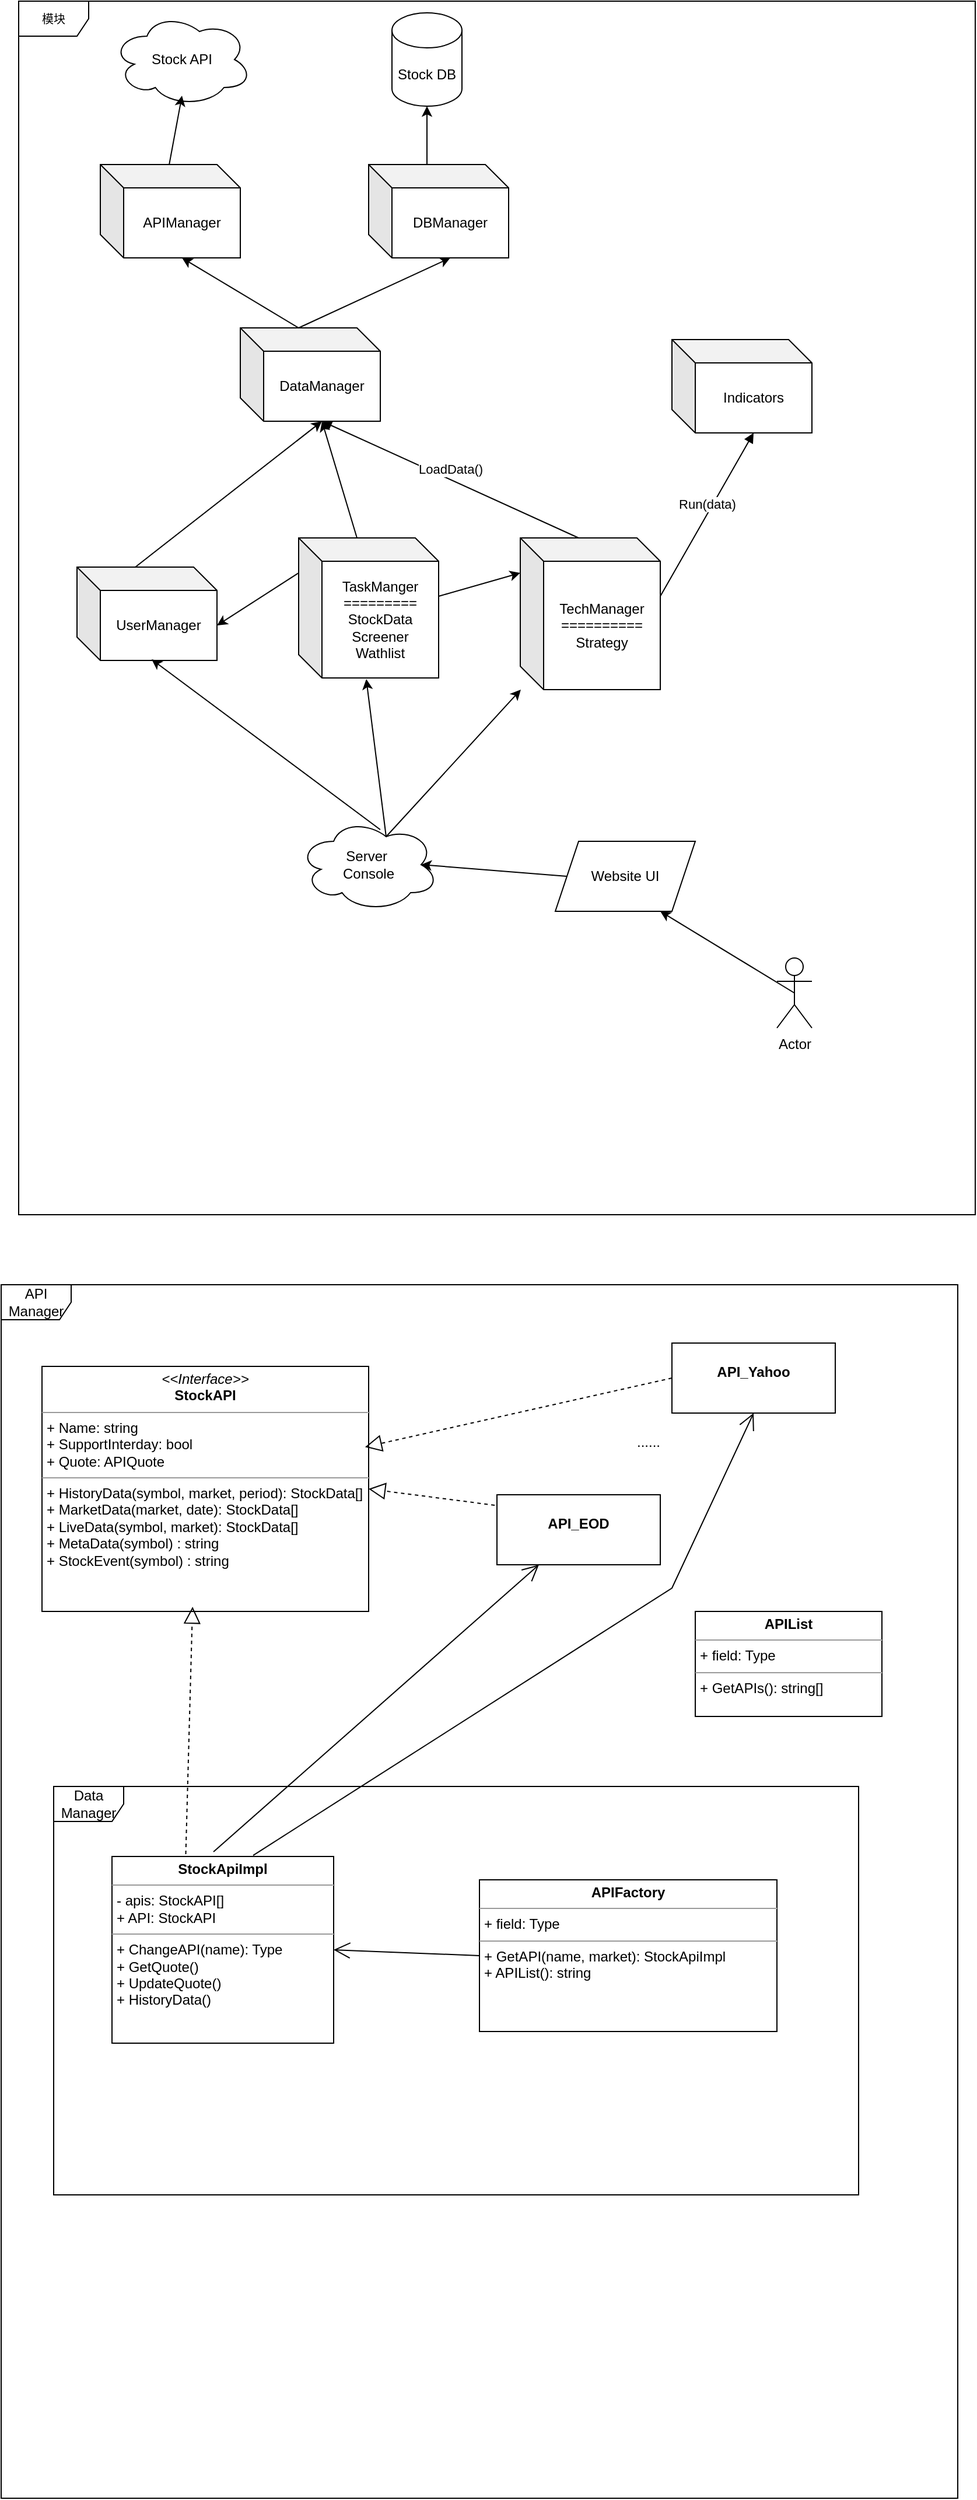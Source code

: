 <mxfile version="17.4.6" type="github">
  <diagram name="Page-1" id="c4acf3e9-155e-7222-9cf6-157b1a14988f">
    <mxGraphModel dx="1072" dy="713" grid="1" gridSize="10" guides="1" tooltips="1" connect="1" arrows="1" fold="1" page="1" pageScale="1" pageWidth="850" pageHeight="1100" background="none" math="0" shadow="0">
      <root>
        <mxCell id="0" />
        <mxCell id="1" parent="0" />
        <mxCell id="17acba5748e5396b-1" value="模块" style="shape=umlFrame;whiteSpace=wrap;html=1;rounded=0;shadow=0;comic=0;labelBackgroundColor=none;strokeWidth=1;fontFamily=Verdana;fontSize=10;align=center;" parent="1" vertex="1">
          <mxGeometry x="30" y="20" width="820" height="1040" as="geometry" />
        </mxCell>
        <mxCell id="5d2195bd80daf111-38" style="edgeStyle=orthogonalEdgeStyle;rounded=0;html=1;dashed=1;labelBackgroundColor=none;startFill=0;endArrow=open;endFill=0;endSize=10;fontFamily=Verdana;fontSize=10;" parent="1" source="17acba5748e5396b-2" edge="1">
          <mxGeometry relative="1" as="geometry">
            <Array as="points">
              <mxPoint x="590" y="721" />
            </Array>
            <mxPoint x="590" y="823" as="targetPoint" />
          </mxGeometry>
        </mxCell>
        <mxCell id="5d2195bd80daf111-41" style="edgeStyle=orthogonalEdgeStyle;rounded=0;html=1;dashed=1;labelBackgroundColor=none;startFill=0;endArrow=open;endFill=0;endSize=10;fontFamily=Verdana;fontSize=10;" parent="1" target="17acba5748e5396b-2" edge="1">
          <mxGeometry relative="1" as="geometry">
            <Array as="points" />
            <mxPoint x="730" y="603" as="sourcePoint" />
          </mxGeometry>
        </mxCell>
        <mxCell id="5d2195bd80daf111-36" style="edgeStyle=orthogonalEdgeStyle;rounded=0;html=1;dashed=1;labelBackgroundColor=none;startFill=0;endArrow=open;endFill=0;endSize=10;fontFamily=Verdana;fontSize=10;" parent="1" source="5d2195bd80daf111-9" edge="1">
          <mxGeometry relative="1" as="geometry">
            <Array as="points">
              <mxPoint x="550" y="520" />
            </Array>
            <mxPoint x="490" y="520" as="targetPoint" />
          </mxGeometry>
        </mxCell>
        <mxCell id="5d2195bd80daf111-26" style="edgeStyle=orthogonalEdgeStyle;rounded=0;html=1;dashed=1;labelBackgroundColor=none;startFill=0;endArrow=open;endFill=0;endSize=10;fontFamily=Verdana;fontSize=10;" parent="1" target="5d2195bd80daf111-17" edge="1">
          <mxGeometry relative="1" as="geometry">
            <Array as="points" />
            <mxPoint x="640" y="300" as="sourcePoint" />
          </mxGeometry>
        </mxCell>
        <mxCell id="5d2195bd80daf111-37" style="edgeStyle=orthogonalEdgeStyle;rounded=0;html=1;dashed=1;labelBackgroundColor=none;startFill=0;endArrow=open;endFill=0;endSize=10;fontFamily=Verdana;fontSize=10;" parent="1" source="5d2195bd80daf111-5" edge="1">
          <mxGeometry relative="1" as="geometry">
            <Array as="points">
              <mxPoint x="570" y="590" />
            </Array>
            <mxPoint x="570" y="823" as="targetPoint" />
          </mxGeometry>
        </mxCell>
        <mxCell id="J0-w7opAnSBR1cz1V9J9-1" value="Stock DB" style="shape=cylinder3;whiteSpace=wrap;html=1;boundedLbl=1;backgroundOutline=1;size=15;" vertex="1" parent="1">
          <mxGeometry x="350" y="30" width="60" height="80" as="geometry" />
        </mxCell>
        <mxCell id="J0-w7opAnSBR1cz1V9J9-2" value="DBManager" style="shape=cube;whiteSpace=wrap;html=1;boundedLbl=1;backgroundOutline=1;darkOpacity=0.05;darkOpacity2=0.1;" vertex="1" parent="1">
          <mxGeometry x="330" y="160" width="120" height="80" as="geometry" />
        </mxCell>
        <mxCell id="J0-w7opAnSBR1cz1V9J9-3" value="" style="endArrow=classic;html=1;rounded=0;exitX=0;exitY=0;exitDx=50;exitDy=0;exitPerimeter=0;" edge="1" parent="1" source="J0-w7opAnSBR1cz1V9J9-2" target="J0-w7opAnSBR1cz1V9J9-1">
          <mxGeometry width="50" height="50" relative="1" as="geometry">
            <mxPoint x="400" y="280" as="sourcePoint" />
            <mxPoint x="450" y="230" as="targetPoint" />
          </mxGeometry>
        </mxCell>
        <mxCell id="J0-w7opAnSBR1cz1V9J9-4" value="Stock API" style="ellipse;shape=cloud;whiteSpace=wrap;html=1;" vertex="1" parent="1">
          <mxGeometry x="110" y="30" width="120" height="80" as="geometry" />
        </mxCell>
        <mxCell id="J0-w7opAnSBR1cz1V9J9-5" value="APIManager" style="shape=cube;whiteSpace=wrap;html=1;boundedLbl=1;backgroundOutline=1;darkOpacity=0.05;darkOpacity2=0.1;" vertex="1" parent="1">
          <mxGeometry x="100" y="160" width="120" height="80" as="geometry" />
        </mxCell>
        <mxCell id="J0-w7opAnSBR1cz1V9J9-6" value="" style="endArrow=classic;html=1;rounded=0;entryX=0.5;entryY=0.888;entryDx=0;entryDy=0;entryPerimeter=0;exitX=0.492;exitY=0;exitDx=0;exitDy=0;exitPerimeter=0;" edge="1" parent="1" source="J0-w7opAnSBR1cz1V9J9-5" target="J0-w7opAnSBR1cz1V9J9-4">
          <mxGeometry width="50" height="50" relative="1" as="geometry">
            <mxPoint x="400" y="280" as="sourcePoint" />
            <mxPoint x="450" y="230" as="targetPoint" />
          </mxGeometry>
        </mxCell>
        <mxCell id="J0-w7opAnSBR1cz1V9J9-7" value="DataManager" style="shape=cube;whiteSpace=wrap;html=1;boundedLbl=1;backgroundOutline=1;darkOpacity=0.05;darkOpacity2=0.1;" vertex="1" parent="1">
          <mxGeometry x="220" y="300" width="120" height="80" as="geometry" />
        </mxCell>
        <mxCell id="J0-w7opAnSBR1cz1V9J9-8" value="" style="endArrow=classic;html=1;rounded=0;exitX=0;exitY=0;exitDx=50;exitDy=0;exitPerimeter=0;entryX=0;entryY=0;entryDx=70;entryDy=80;entryPerimeter=0;" edge="1" parent="1" source="J0-w7opAnSBR1cz1V9J9-7" target="J0-w7opAnSBR1cz1V9J9-2">
          <mxGeometry width="50" height="50" relative="1" as="geometry">
            <mxPoint x="390" y="160" as="sourcePoint" />
            <mxPoint x="390" y="150" as="targetPoint" />
          </mxGeometry>
        </mxCell>
        <mxCell id="J0-w7opAnSBR1cz1V9J9-12" value="" style="endArrow=classic;html=1;rounded=0;exitX=0;exitY=0;exitDx=50;exitDy=0;exitPerimeter=0;entryX=0;entryY=0;entryDx=70;entryDy=80;entryPerimeter=0;" edge="1" parent="1" source="J0-w7opAnSBR1cz1V9J9-7" target="J0-w7opAnSBR1cz1V9J9-5">
          <mxGeometry width="50" height="50" relative="1" as="geometry">
            <mxPoint x="400" y="280" as="sourcePoint" />
            <mxPoint x="150" y="220" as="targetPoint" />
          </mxGeometry>
        </mxCell>
        <mxCell id="J0-w7opAnSBR1cz1V9J9-13" value="Indicators" style="shape=cube;whiteSpace=wrap;html=1;boundedLbl=1;backgroundOutline=1;darkOpacity=0.05;darkOpacity2=0.1;" vertex="1" parent="1">
          <mxGeometry x="590" y="310" width="120" height="80" as="geometry" />
        </mxCell>
        <mxCell id="J0-w7opAnSBR1cz1V9J9-14" value="TechManager&lt;br&gt;==========&lt;br&gt;Strategy" style="shape=cube;whiteSpace=wrap;html=1;boundedLbl=1;backgroundOutline=1;darkOpacity=0.05;darkOpacity2=0.1;" vertex="1" parent="1">
          <mxGeometry x="460" y="480" width="120" height="130" as="geometry" />
        </mxCell>
        <mxCell id="J0-w7opAnSBR1cz1V9J9-18" value="Run(data)" style="html=1;verticalAlign=bottom;endArrow=block;rounded=0;exitX=0;exitY=0;exitDx=120;exitDy=50;exitPerimeter=0;entryX=0;entryY=0;entryDx=70;entryDy=80;entryPerimeter=0;" edge="1" parent="1" source="J0-w7opAnSBR1cz1V9J9-14" target="J0-w7opAnSBR1cz1V9J9-13">
          <mxGeometry width="80" relative="1" as="geometry">
            <mxPoint x="380" y="250" as="sourcePoint" />
            <mxPoint x="460" y="250" as="targetPoint" />
          </mxGeometry>
        </mxCell>
        <mxCell id="J0-w7opAnSBR1cz1V9J9-19" value="LoadData()" style="html=1;verticalAlign=bottom;endArrow=block;rounded=0;exitX=0;exitY=0;exitDx=50;exitDy=0;exitPerimeter=0;entryX=0;entryY=0;entryDx=70;entryDy=80;entryPerimeter=0;" edge="1" parent="1" source="J0-w7opAnSBR1cz1V9J9-14" target="J0-w7opAnSBR1cz1V9J9-7">
          <mxGeometry width="80" relative="1" as="geometry">
            <mxPoint x="380" y="250" as="sourcePoint" />
            <mxPoint x="460" y="250" as="targetPoint" />
          </mxGeometry>
        </mxCell>
        <mxCell id="J0-w7opAnSBR1cz1V9J9-20" value="TaskManger&lt;br&gt;=========&lt;br&gt;StockData&lt;br&gt;Screener&lt;br&gt;Wathlist" style="shape=cube;whiteSpace=wrap;html=1;boundedLbl=1;backgroundOutline=1;darkOpacity=0.05;darkOpacity2=0.1;" vertex="1" parent="1">
          <mxGeometry x="270" y="480" width="120" height="120" as="geometry" />
        </mxCell>
        <mxCell id="J0-w7opAnSBR1cz1V9J9-21" value="" style="endArrow=classic;html=1;rounded=0;exitX=0;exitY=0;exitDx=120;exitDy=50;exitPerimeter=0;entryX=0;entryY=0;entryDx=0;entryDy=30;entryPerimeter=0;" edge="1" parent="1" source="J0-w7opAnSBR1cz1V9J9-20" target="J0-w7opAnSBR1cz1V9J9-14">
          <mxGeometry width="50" height="50" relative="1" as="geometry">
            <mxPoint x="400" y="380" as="sourcePoint" />
            <mxPoint x="450" y="330" as="targetPoint" />
          </mxGeometry>
        </mxCell>
        <mxCell id="J0-w7opAnSBR1cz1V9J9-23" value="" style="endArrow=classic;html=1;rounded=0;entryX=0;entryY=0;entryDx=70;entryDy=80;entryPerimeter=0;exitX=0;exitY=0;exitDx=50;exitDy=0;exitPerimeter=0;" edge="1" parent="1" source="J0-w7opAnSBR1cz1V9J9-20" target="J0-w7opAnSBR1cz1V9J9-7">
          <mxGeometry width="50" height="50" relative="1" as="geometry">
            <mxPoint x="180" y="480" as="sourcePoint" />
            <mxPoint x="450" y="330" as="targetPoint" />
          </mxGeometry>
        </mxCell>
        <mxCell id="J0-w7opAnSBR1cz1V9J9-24" value="UserManager" style="shape=cube;whiteSpace=wrap;html=1;boundedLbl=1;backgroundOutline=1;darkOpacity=0.05;darkOpacity2=0.1;" vertex="1" parent="1">
          <mxGeometry x="80" y="505" width="120" height="80" as="geometry" />
        </mxCell>
        <mxCell id="J0-w7opAnSBR1cz1V9J9-25" value="" style="endArrow=classic;html=1;rounded=0;exitX=0;exitY=0;exitDx=50;exitDy=0;exitPerimeter=0;entryX=0;entryY=0;entryDx=70;entryDy=80;entryPerimeter=0;" edge="1" parent="1" source="J0-w7opAnSBR1cz1V9J9-24" target="J0-w7opAnSBR1cz1V9J9-7">
          <mxGeometry width="50" height="50" relative="1" as="geometry">
            <mxPoint x="400" y="380" as="sourcePoint" />
            <mxPoint x="450" y="330" as="targetPoint" />
          </mxGeometry>
        </mxCell>
        <mxCell id="J0-w7opAnSBR1cz1V9J9-26" value="" style="endArrow=classic;html=1;rounded=0;exitX=0;exitY=0;exitDx=0;exitDy=30;exitPerimeter=0;entryX=0;entryY=0;entryDx=120;entryDy=50;entryPerimeter=0;" edge="1" parent="1" source="J0-w7opAnSBR1cz1V9J9-20" target="J0-w7opAnSBR1cz1V9J9-24">
          <mxGeometry width="50" height="50" relative="1" as="geometry">
            <mxPoint x="400" y="380" as="sourcePoint" />
            <mxPoint x="450" y="330" as="targetPoint" />
          </mxGeometry>
        </mxCell>
        <mxCell id="J0-w7opAnSBR1cz1V9J9-29" value="Server&amp;nbsp;&lt;br&gt;Console" style="ellipse;shape=cloud;whiteSpace=wrap;html=1;" vertex="1" parent="1">
          <mxGeometry x="270" y="720" width="120" height="80" as="geometry" />
        </mxCell>
        <mxCell id="J0-w7opAnSBR1cz1V9J9-30" value="Actor" style="shape=umlActor;verticalLabelPosition=bottom;verticalAlign=top;html=1;outlineConnect=0;" vertex="1" parent="1">
          <mxGeometry x="680" y="840" width="30" height="60" as="geometry" />
        </mxCell>
        <mxCell id="J0-w7opAnSBR1cz1V9J9-32" value="" style="endArrow=classic;html=1;rounded=0;exitX=0.583;exitY=0.125;exitDx=0;exitDy=0;exitPerimeter=0;entryX=0.533;entryY=0.988;entryDx=0;entryDy=0;entryPerimeter=0;" edge="1" parent="1" source="J0-w7opAnSBR1cz1V9J9-29" target="J0-w7opAnSBR1cz1V9J9-24">
          <mxGeometry width="50" height="50" relative="1" as="geometry">
            <mxPoint x="400" y="670" as="sourcePoint" />
            <mxPoint x="450" y="620" as="targetPoint" />
          </mxGeometry>
        </mxCell>
        <mxCell id="J0-w7opAnSBR1cz1V9J9-33" value="" style="endArrow=classic;html=1;rounded=0;exitX=0.625;exitY=0.2;exitDx=0;exitDy=0;exitPerimeter=0;entryX=0.483;entryY=1.008;entryDx=0;entryDy=0;entryPerimeter=0;" edge="1" parent="1" source="J0-w7opAnSBR1cz1V9J9-29" target="J0-w7opAnSBR1cz1V9J9-20">
          <mxGeometry width="50" height="50" relative="1" as="geometry">
            <mxPoint x="400" y="670" as="sourcePoint" />
            <mxPoint x="450" y="620" as="targetPoint" />
          </mxGeometry>
        </mxCell>
        <mxCell id="J0-w7opAnSBR1cz1V9J9-34" value="" style="endArrow=classic;html=1;rounded=0;exitX=0.625;exitY=0.2;exitDx=0;exitDy=0;exitPerimeter=0;" edge="1" parent="1" source="J0-w7opAnSBR1cz1V9J9-29" target="J0-w7opAnSBR1cz1V9J9-14">
          <mxGeometry width="50" height="50" relative="1" as="geometry">
            <mxPoint x="400" y="670" as="sourcePoint" />
            <mxPoint x="450" y="620" as="targetPoint" />
          </mxGeometry>
        </mxCell>
        <mxCell id="J0-w7opAnSBR1cz1V9J9-38" value="Website UI" style="shape=parallelogram;perimeter=parallelogramPerimeter;whiteSpace=wrap;html=1;fixedSize=1;" vertex="1" parent="1">
          <mxGeometry x="490" y="740" width="120" height="60" as="geometry" />
        </mxCell>
        <mxCell id="J0-w7opAnSBR1cz1V9J9-39" value="" style="endArrow=classic;html=1;rounded=0;exitX=0;exitY=0.5;exitDx=0;exitDy=0;entryX=0.875;entryY=0.5;entryDx=0;entryDy=0;entryPerimeter=0;" edge="1" parent="1" source="J0-w7opAnSBR1cz1V9J9-38" target="J0-w7opAnSBR1cz1V9J9-29">
          <mxGeometry width="50" height="50" relative="1" as="geometry">
            <mxPoint x="400" y="630" as="sourcePoint" />
            <mxPoint x="450" y="580" as="targetPoint" />
          </mxGeometry>
        </mxCell>
        <mxCell id="J0-w7opAnSBR1cz1V9J9-40" value="" style="endArrow=classic;html=1;rounded=0;exitX=0.5;exitY=0.5;exitDx=0;exitDy=0;exitPerimeter=0;entryX=0.75;entryY=1;entryDx=0;entryDy=0;" edge="1" parent="1" source="J0-w7opAnSBR1cz1V9J9-30" target="J0-w7opAnSBR1cz1V9J9-38">
          <mxGeometry width="50" height="50" relative="1" as="geometry">
            <mxPoint x="400" y="630" as="sourcePoint" />
            <mxPoint x="450" y="580" as="targetPoint" />
          </mxGeometry>
        </mxCell>
        <mxCell id="J0-w7opAnSBR1cz1V9J9-41" value="API&lt;br&gt;Manager" style="shape=umlFrame;whiteSpace=wrap;html=1;" vertex="1" parent="1">
          <mxGeometry x="15" y="1120" width="820" height="1040" as="geometry" />
        </mxCell>
        <mxCell id="J0-w7opAnSBR1cz1V9J9-42" value="&lt;p style=&quot;margin: 0px ; margin-top: 4px ; text-align: center&quot;&gt;&lt;i&gt;&amp;lt;&amp;lt;Interface&amp;gt;&amp;gt;&lt;/i&gt;&lt;br&gt;&lt;b&gt;StockAPI&lt;/b&gt;&lt;/p&gt;&lt;hr size=&quot;1&quot;&gt;&lt;p style=&quot;margin: 0px ; margin-left: 4px&quot;&gt;+ Name: string&lt;br&gt;+ SupportInterday: bool&lt;/p&gt;&lt;p style=&quot;margin: 0px ; margin-left: 4px&quot;&gt;+ Quote: APIQuote&lt;/p&gt;&lt;hr size=&quot;1&quot;&gt;&lt;p style=&quot;margin: 0px ; margin-left: 4px&quot;&gt;+ HistoryData(symbol, market, period): StockData[]&lt;br&gt;+ MarketData(market, date): StockData[]&lt;/p&gt;&lt;p style=&quot;margin: 0px ; margin-left: 4px&quot;&gt;+ LiveData(symbol, market): StockData[]&lt;/p&gt;&lt;p style=&quot;margin: 0px ; margin-left: 4px&quot;&gt;+ MetaData(symbol) : string&lt;/p&gt;&lt;p style=&quot;margin: 0px ; margin-left: 4px&quot;&gt;+ StockEvent(symbol) : string&lt;/p&gt;&lt;p style=&quot;margin: 0px ; margin-left: 4px&quot;&gt;&lt;br&gt;&lt;/p&gt;" style="verticalAlign=top;align=left;overflow=fill;fontSize=12;fontFamily=Helvetica;html=1;" vertex="1" parent="1">
          <mxGeometry x="50" y="1190" width="280" height="210" as="geometry" />
        </mxCell>
        <mxCell id="J0-w7opAnSBR1cz1V9J9-43" value="&lt;p style=&quot;margin: 0px ; margin-top: 4px ; text-align: center&quot;&gt;&lt;br&gt;&lt;b&gt;API_EOD&lt;/b&gt;&lt;/p&gt;" style="verticalAlign=top;align=left;overflow=fill;fontSize=12;fontFamily=Helvetica;html=1;" vertex="1" parent="1">
          <mxGeometry x="440" y="1300" width="140" height="60" as="geometry" />
        </mxCell>
        <mxCell id="J0-w7opAnSBR1cz1V9J9-44" value="" style="endArrow=block;dashed=1;endFill=0;endSize=12;html=1;rounded=0;exitX=-0.014;exitY=0.15;exitDx=0;exitDy=0;exitPerimeter=0;entryX=1;entryY=0.5;entryDx=0;entryDy=0;" edge="1" parent="1" source="J0-w7opAnSBR1cz1V9J9-43" target="J0-w7opAnSBR1cz1V9J9-42">
          <mxGeometry width="160" relative="1" as="geometry">
            <mxPoint x="340" y="1160" as="sourcePoint" />
            <mxPoint x="500" y="1160" as="targetPoint" />
          </mxGeometry>
        </mxCell>
        <mxCell id="J0-w7opAnSBR1cz1V9J9-45" value="&lt;p style=&quot;margin: 0px ; margin-top: 4px ; text-align: center&quot;&gt;&lt;br&gt;&lt;b&gt;API_Yahoo&lt;/b&gt;&lt;/p&gt;" style="verticalAlign=top;align=left;overflow=fill;fontSize=12;fontFamily=Helvetica;html=1;" vertex="1" parent="1">
          <mxGeometry x="590" y="1170" width="140" height="60" as="geometry" />
        </mxCell>
        <mxCell id="J0-w7opAnSBR1cz1V9J9-46" value="" style="endArrow=block;dashed=1;endFill=0;endSize=12;html=1;rounded=0;entryX=0.989;entryY=0.329;entryDx=0;entryDy=0;entryPerimeter=0;exitX=0;exitY=0.5;exitDx=0;exitDy=0;" edge="1" parent="1" source="J0-w7opAnSBR1cz1V9J9-45" target="J0-w7opAnSBR1cz1V9J9-42">
          <mxGeometry width="160" relative="1" as="geometry">
            <mxPoint x="340" y="1160" as="sourcePoint" />
            <mxPoint x="500" y="1160" as="targetPoint" />
          </mxGeometry>
        </mxCell>
        <mxCell id="J0-w7opAnSBR1cz1V9J9-47" value="......" style="text;html=1;strokeColor=none;fillColor=none;align=center;verticalAlign=middle;whiteSpace=wrap;rounded=0;" vertex="1" parent="1">
          <mxGeometry x="540" y="1240" width="60" height="30" as="geometry" />
        </mxCell>
        <mxCell id="J0-w7opAnSBR1cz1V9J9-53" value="Data&lt;br&gt;Manager" style="shape=umlFrame;whiteSpace=wrap;html=1;" vertex="1" parent="1">
          <mxGeometry x="60" y="1550" width="690" height="350" as="geometry" />
        </mxCell>
        <mxCell id="J0-w7opAnSBR1cz1V9J9-61" value="" style="endArrow=open;endFill=1;endSize=12;html=1;rounded=0;exitX=0.458;exitY=-0.025;exitDx=0;exitDy=0;exitPerimeter=0;" edge="1" parent="1" source="J0-w7opAnSBR1cz1V9J9-68" target="J0-w7opAnSBR1cz1V9J9-43">
          <mxGeometry width="160" relative="1" as="geometry">
            <mxPoint x="401.667" y="1430" as="sourcePoint" />
            <mxPoint x="500" y="1400" as="targetPoint" />
          </mxGeometry>
        </mxCell>
        <mxCell id="J0-w7opAnSBR1cz1V9J9-62" value="" style="endArrow=block;dashed=1;endFill=0;endSize=12;html=1;rounded=0;exitX=0.332;exitY=0.025;exitDx=0;exitDy=0;entryX=0.461;entryY=0.981;entryDx=0;entryDy=0;entryPerimeter=0;exitPerimeter=0;" edge="1" parent="1" source="J0-w7opAnSBR1cz1V9J9-68" target="J0-w7opAnSBR1cz1V9J9-42">
          <mxGeometry width="160" relative="1" as="geometry">
            <mxPoint x="247.5" y="1430" as="sourcePoint" />
            <mxPoint x="500" y="1500" as="targetPoint" />
          </mxGeometry>
        </mxCell>
        <mxCell id="J0-w7opAnSBR1cz1V9J9-65" value="" style="endArrow=open;endFill=1;endSize=12;html=1;rounded=0;exitX=0.637;exitY=-0.006;exitDx=0;exitDy=0;exitPerimeter=0;entryX=0.5;entryY=1;entryDx=0;entryDy=0;" edge="1" parent="1" source="J0-w7opAnSBR1cz1V9J9-68" target="J0-w7opAnSBR1cz1V9J9-45">
          <mxGeometry width="160" relative="1" as="geometry">
            <mxPoint x="411.12" y="1428.08" as="sourcePoint" />
            <mxPoint x="500" y="1500" as="targetPoint" />
            <Array as="points">
              <mxPoint x="590" y="1380" />
            </Array>
          </mxGeometry>
        </mxCell>
        <mxCell id="J0-w7opAnSBR1cz1V9J9-67" value="&lt;p style=&quot;margin: 0px ; margin-top: 4px ; text-align: center&quot;&gt;&lt;b&gt;APIFactory&lt;/b&gt;&lt;/p&gt;&lt;hr size=&quot;1&quot;&gt;&lt;p style=&quot;margin: 0px ; margin-left: 4px&quot;&gt;+ field: Type&lt;/p&gt;&lt;hr size=&quot;1&quot;&gt;&lt;p style=&quot;margin: 0px ; margin-left: 4px&quot;&gt;+ GetAPI(name, market): StockApiImpl&lt;/p&gt;&lt;p style=&quot;margin: 0px ; margin-left: 4px&quot;&gt;+ APIList(): string&lt;/p&gt;" style="verticalAlign=top;align=left;overflow=fill;fontSize=12;fontFamily=Helvetica;html=1;" vertex="1" parent="1">
          <mxGeometry x="425" y="1630" width="255" height="130" as="geometry" />
        </mxCell>
        <mxCell id="J0-w7opAnSBR1cz1V9J9-68" value="&lt;p style=&quot;margin: 4px 0px 0px ; text-align: center&quot;&gt;&lt;b&gt;StockApiImpl&lt;/b&gt;&lt;/p&gt;&lt;hr size=&quot;1&quot;&gt;&lt;p style=&quot;margin: 0px 0px 0px 4px&quot;&gt;- apis: StockAPI[]&lt;/p&gt;&lt;p style=&quot;margin: 0px 0px 0px 4px&quot;&gt;+ API: StockAPI&lt;/p&gt;&lt;hr size=&quot;1&quot;&gt;&lt;p style=&quot;margin: 0px 0px 0px 4px&quot;&gt;+ ChangeAPI(name): Type&lt;/p&gt;&lt;p style=&quot;margin: 0px 0px 0px 4px&quot;&gt;+ GetQuote()&lt;/p&gt;&lt;p style=&quot;margin: 0px 0px 0px 4px&quot;&gt;+ UpdateQuote()&lt;/p&gt;&lt;p style=&quot;margin: 0px 0px 0px 4px&quot;&gt;+ HistoryData()&lt;/p&gt;&lt;p style=&quot;margin: 0px ; margin-left: 4px&quot;&gt;&lt;br&gt;&lt;/p&gt;&lt;p style=&quot;margin: 0px ; margin-left: 4px&quot;&gt;&lt;br&gt;&lt;/p&gt;" style="verticalAlign=top;align=left;overflow=fill;fontSize=12;fontFamily=Helvetica;html=1;" vertex="1" parent="1">
          <mxGeometry x="110" y="1610" width="190" height="160" as="geometry" />
        </mxCell>
        <mxCell id="J0-w7opAnSBR1cz1V9J9-69" value="" style="endArrow=open;endFill=1;endSize=12;html=1;rounded=0;exitX=0;exitY=0.5;exitDx=0;exitDy=0;entryX=1;entryY=0.5;entryDx=0;entryDy=0;" edge="1" parent="1" source="J0-w7opAnSBR1cz1V9J9-67" target="J0-w7opAnSBR1cz1V9J9-68">
          <mxGeometry width="160" relative="1" as="geometry">
            <mxPoint x="340" y="1600" as="sourcePoint" />
            <mxPoint x="500" y="1600" as="targetPoint" />
          </mxGeometry>
        </mxCell>
        <mxCell id="J0-w7opAnSBR1cz1V9J9-70" value="&lt;p style=&quot;margin: 0px ; margin-top: 4px ; text-align: center&quot;&gt;&lt;b&gt;APIList&lt;/b&gt;&lt;/p&gt;&lt;hr size=&quot;1&quot;&gt;&lt;p style=&quot;margin: 0px ; margin-left: 4px&quot;&gt;+ field: Type&lt;/p&gt;&lt;hr size=&quot;1&quot;&gt;&lt;p style=&quot;margin: 0px ; margin-left: 4px&quot;&gt;+ GetAPIs(): string[]&lt;/p&gt;" style="verticalAlign=top;align=left;overflow=fill;fontSize=12;fontFamily=Helvetica;html=1;" vertex="1" parent="1">
          <mxGeometry x="610" y="1400" width="160" height="90" as="geometry" />
        </mxCell>
      </root>
    </mxGraphModel>
  </diagram>
</mxfile>
